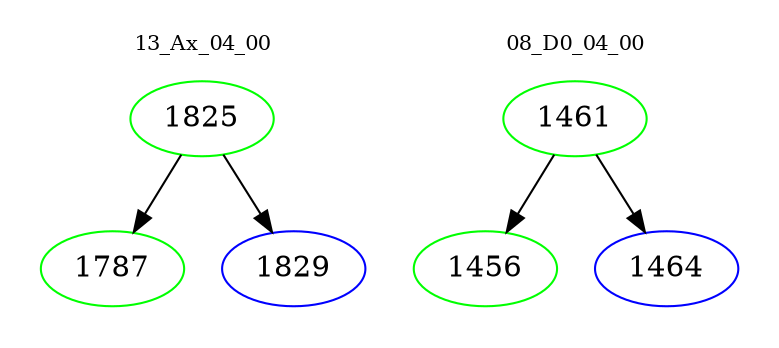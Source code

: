 digraph{
subgraph cluster_0 {
color = white
label = "13_Ax_04_00";
fontsize=10;
T0_1825 [label="1825", color="green"]
T0_1825 -> T0_1787 [color="black"]
T0_1787 [label="1787", color="green"]
T0_1825 -> T0_1829 [color="black"]
T0_1829 [label="1829", color="blue"]
}
subgraph cluster_1 {
color = white
label = "08_D0_04_00";
fontsize=10;
T1_1461 [label="1461", color="green"]
T1_1461 -> T1_1456 [color="black"]
T1_1456 [label="1456", color="green"]
T1_1461 -> T1_1464 [color="black"]
T1_1464 [label="1464", color="blue"]
}
}
